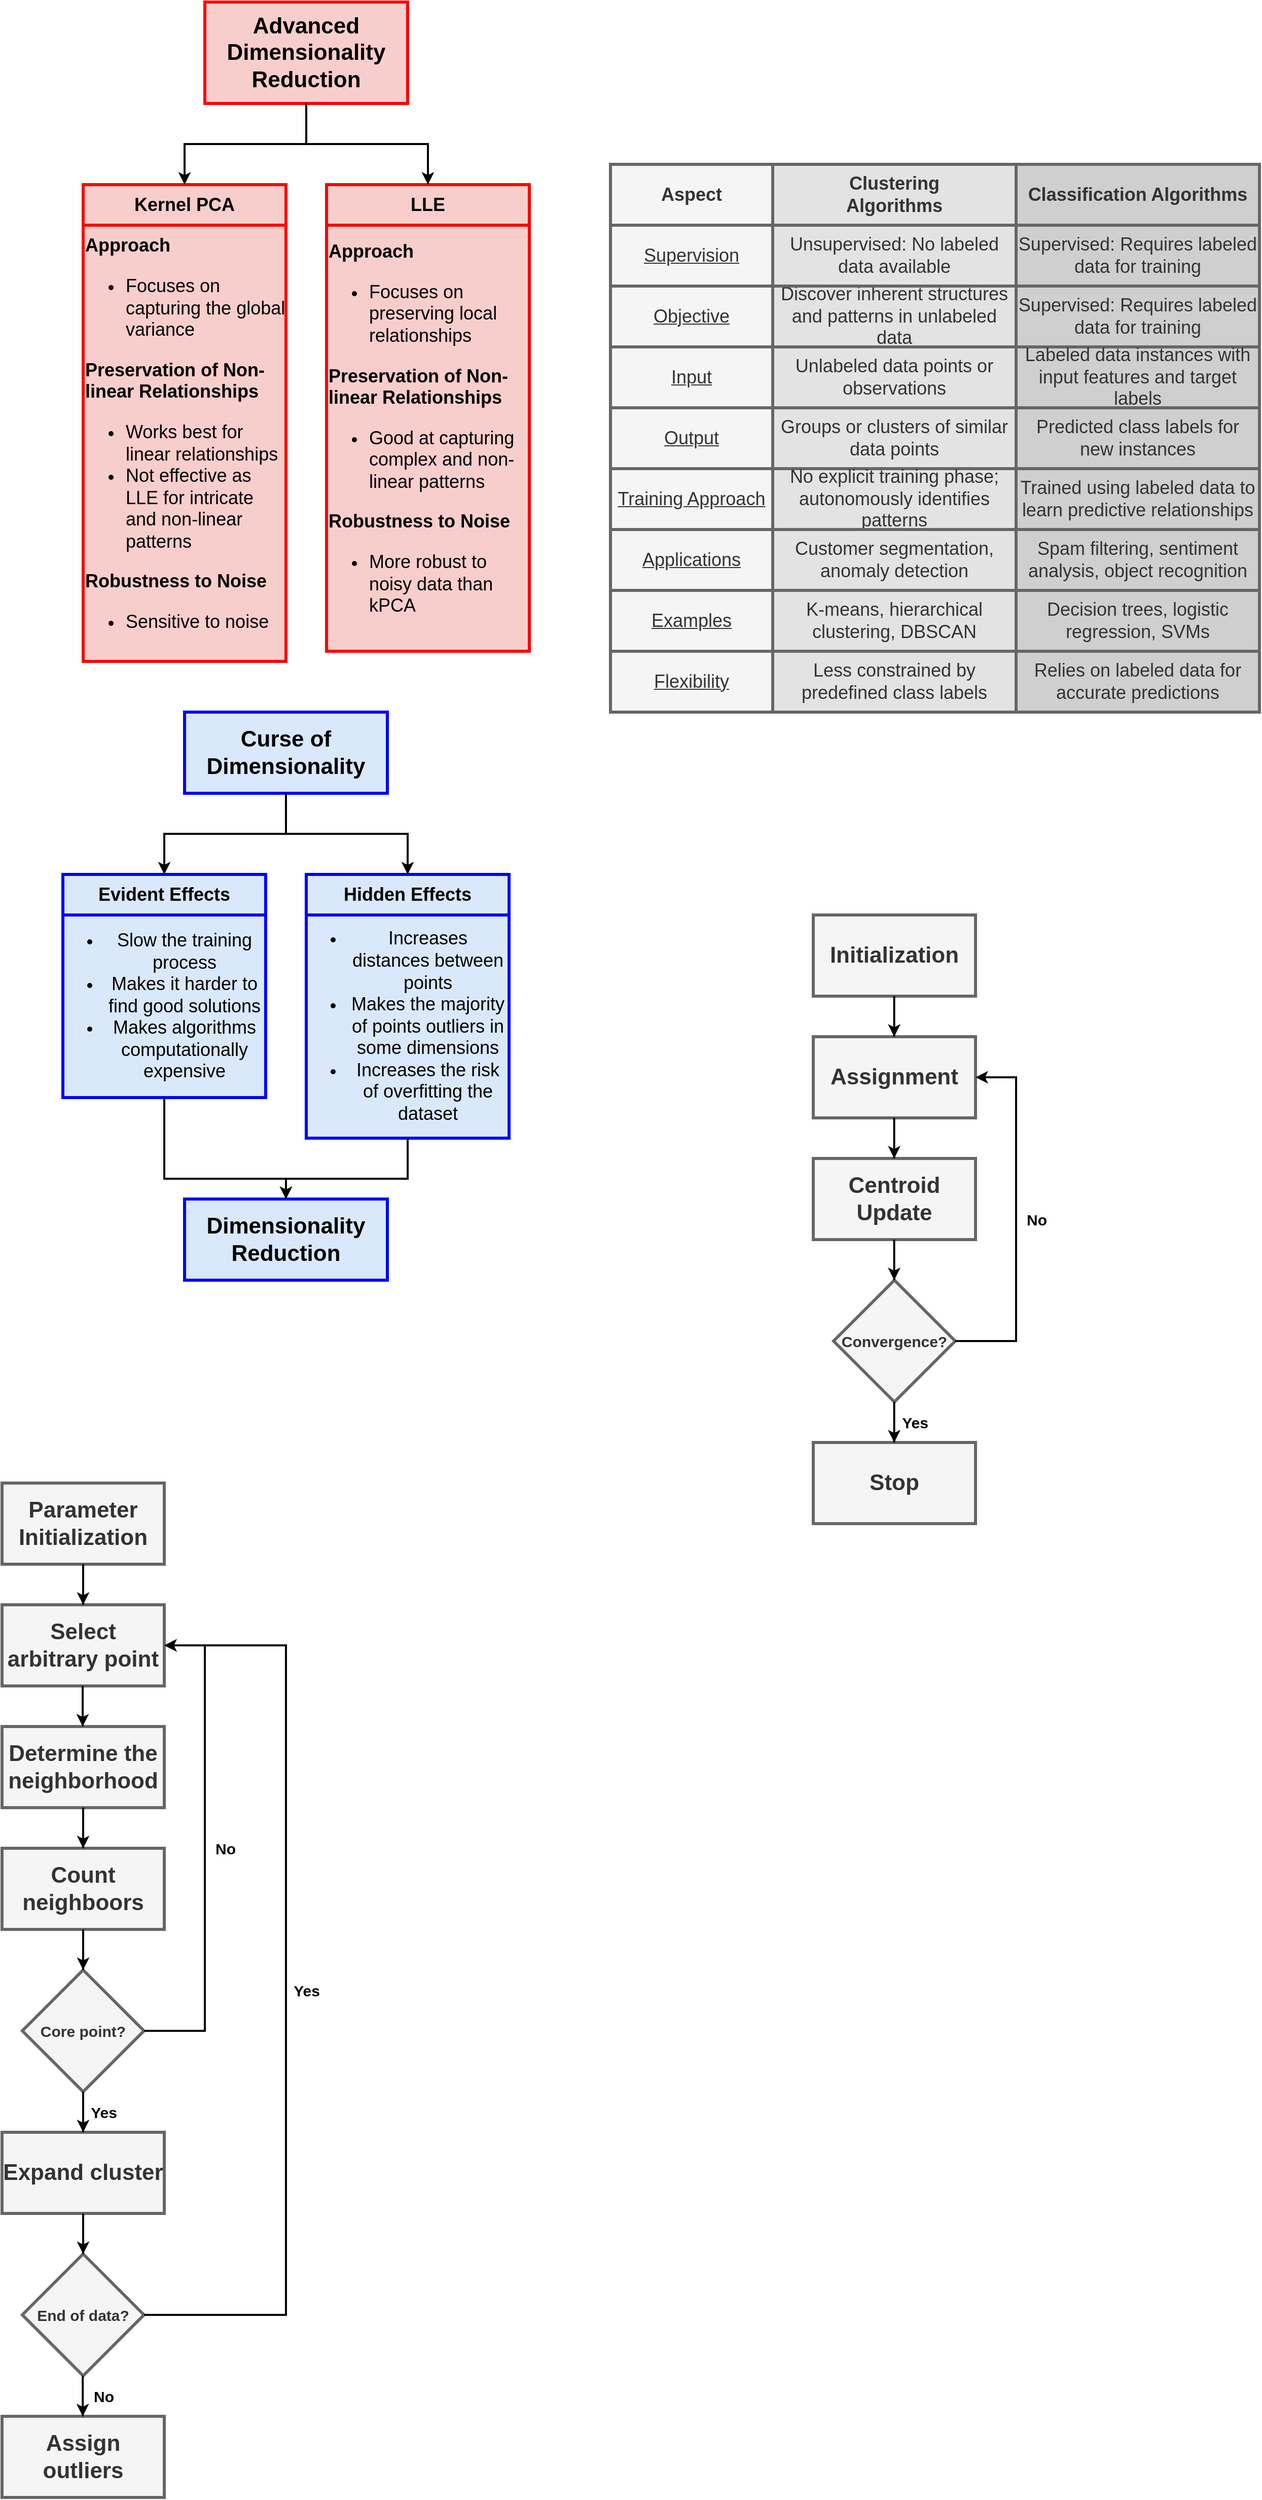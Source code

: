 <mxfile version="20.3.0" type="device"><diagram name="Pagina-1" id="_Ku7DFKuj9p869HL_a3B"><mxGraphModel dx="1728" dy="1067" grid="1" gridSize="10" guides="1" tooltips="1" connect="1" arrows="1" fold="1" page="1" pageScale="1" pageWidth="827" pageHeight="1169" math="0" shadow="0"><root><mxCell id="0"/><mxCell id="1" parent="0"/><mxCell id="SOh67ngwqMWoOvZ5lUgT-1" value="Advanced Dimensionality Reduction" style="rounded=0;whiteSpace=wrap;html=1;fillColor=#f8cecc;strokeColor=#FF0000;fontStyle=1;fontSize=22;strokeWidth=3;" parent="1" vertex="1"><mxGeometry x="280" y="100" width="200" height="100" as="geometry"/></mxCell><mxCell id="SOh67ngwqMWoOvZ5lUgT-2" value="Kernel PCA" style="rounded=0;whiteSpace=wrap;html=1;fillColor=#f8cecc;strokeColor=#FF0000;fontStyle=1;fontSize=18;strokeWidth=3;" parent="1" vertex="1"><mxGeometry x="160" y="280" width="200" height="40" as="geometry"/></mxCell><mxCell id="SOh67ngwqMWoOvZ5lUgT-3" value="Approach&lt;br&gt;&lt;ul style=&quot;font-weight: normal;&quot;&gt;&lt;li&gt;&lt;span style=&quot;font-weight: normal;&quot;&gt;Focuses on capturing the global variance&lt;/span&gt;&lt;/li&gt;&lt;/ul&gt;&lt;div style=&quot;border-color: var(--border-color);&quot;&gt;Preservation of Non-linear Relationships&lt;/div&gt;&lt;div style=&quot;border-color: var(--border-color);&quot;&gt;&lt;ul style=&quot;border-color: var(--border-color);&quot;&gt;&lt;li style=&quot;border-color: var(--border-color);&quot;&gt;&lt;span style=&quot;font-weight: 400;&quot;&gt;Works best for linear relationships&lt;/span&gt;&lt;/li&gt;&lt;li style=&quot;border-color: var(--border-color);&quot;&gt;&lt;span style=&quot;font-weight: 400;&quot;&gt;Not effective as LLE for intricate and non-linear patterns&lt;/span&gt;&lt;/li&gt;&lt;/ul&gt;Robustness to Noise&lt;span style=&quot;font-weight: 400;&quot;&gt;&lt;br&gt;&lt;/span&gt;&lt;/div&gt;&lt;div style=&quot;border-color: var(--border-color);&quot;&gt;&lt;ul&gt;&lt;li&gt;&lt;span style=&quot;font-weight: normal;&quot;&gt;Sensitive to noise&lt;/span&gt;&lt;br&gt;&lt;/li&gt;&lt;/ul&gt;&lt;/div&gt;" style="rounded=0;whiteSpace=wrap;html=1;fillColor=#f8cecc;strokeColor=#FF0000;fontStyle=1;fontSize=18;align=left;strokeWidth=3;" parent="1" vertex="1"><mxGeometry x="160" y="320" width="200" height="430" as="geometry"/></mxCell><mxCell id="SOh67ngwqMWoOvZ5lUgT-4" value="LLE" style="rounded=0;whiteSpace=wrap;html=1;fillColor=#f8cecc;strokeColor=#FF0000;fontStyle=1;fontSize=18;strokeWidth=3;" parent="1" vertex="1"><mxGeometry x="400" y="280" width="200" height="40" as="geometry"/></mxCell><mxCell id="SOh67ngwqMWoOvZ5lUgT-6" value="" style="endArrow=classic;html=1;rounded=0;exitX=0.5;exitY=1;exitDx=0;exitDy=0;entryX=0.5;entryY=0;entryDx=0;entryDy=0;strokeWidth=2;" parent="1" target="SOh67ngwqMWoOvZ5lUgT-4" edge="1"><mxGeometry width="50" height="50" relative="1" as="geometry"><mxPoint x="380" y="200" as="sourcePoint"/><mxPoint x="620" y="280" as="targetPoint"/><Array as="points"><mxPoint x="380" y="240"/><mxPoint x="500" y="240"/></Array></mxGeometry></mxCell><mxCell id="SOh67ngwqMWoOvZ5lUgT-7" value="" style="endArrow=classic;html=1;rounded=0;exitX=0.5;exitY=1;exitDx=0;exitDy=0;entryX=0.5;entryY=0;entryDx=0;entryDy=0;strokeWidth=2;" parent="1" source="SOh67ngwqMWoOvZ5lUgT-1" target="SOh67ngwqMWoOvZ5lUgT-2" edge="1"><mxGeometry width="50" height="50" relative="1" as="geometry"><mxPoint x="390" y="210" as="sourcePoint"/><mxPoint x="510" y="290" as="targetPoint"/><Array as="points"><mxPoint x="380" y="240"/><mxPoint x="260" y="240"/></Array></mxGeometry></mxCell><mxCell id="SOh67ngwqMWoOvZ5lUgT-8" value="&lt;span style=&quot;background-color: initial;&quot;&gt;&lt;div style=&quot;&quot;&gt;Approach&lt;/div&gt;&lt;div style=&quot;&quot;&gt;&lt;ul style=&quot;font-weight: 400;&quot;&gt;&lt;li&gt;Focuses on preserving local relationships&lt;/li&gt;&lt;/ul&gt;Preservation of Non-linear Relationships&lt;/div&gt;&lt;div style=&quot;&quot;&gt;&lt;ul&gt;&lt;li&gt;&lt;span style=&quot;font-weight: 400;&quot;&gt;Good at capturing complex and non-linear patterns&lt;/span&gt;&lt;/li&gt;&lt;/ul&gt;&lt;div&gt;&lt;div style=&quot;border-color: var(--border-color);&quot;&gt;Robustness to Noise&lt;br style=&quot;border-color: var(--border-color);&quot;&gt;&lt;/div&gt;&lt;div style=&quot;border-color: var(--border-color);&quot;&gt;&lt;ul style=&quot;border-color: var(--border-color);&quot;&gt;&lt;li style=&quot;border-color: var(--border-color);&quot;&gt;&lt;span style=&quot;font-weight: normal;&quot;&gt;More robust to noisy data than kPCA&lt;/span&gt;&lt;br&gt;&lt;/li&gt;&lt;/ul&gt;&lt;/div&gt;&lt;/div&gt;&lt;/div&gt;&lt;/span&gt;" style="rounded=0;whiteSpace=wrap;html=1;fillColor=#f8cecc;strokeColor=#FF0000;fontStyle=1;fontSize=18;align=left;strokeWidth=3;" parent="1" vertex="1"><mxGeometry x="400" y="320" width="200" height="420" as="geometry"/></mxCell><mxCell id="SOh67ngwqMWoOvZ5lUgT-9" value="Curse of Dimensionality" style="rounded=0;whiteSpace=wrap;html=1;fillColor=#dae8fc;strokeColor=#0000FF;fontStyle=1;fontSize=22;strokeWidth=3;" parent="1" vertex="1"><mxGeometry x="260" y="800" width="200" height="80" as="geometry"/></mxCell><mxCell id="SOh67ngwqMWoOvZ5lUgT-10" value="" style="endArrow=classic;html=1;rounded=0;exitX=0.5;exitY=1;exitDx=0;exitDy=0;entryX=0.5;entryY=0;entryDx=0;entryDy=0;strokeWidth=2;" parent="1" edge="1"><mxGeometry width="50" height="50" relative="1" as="geometry"><mxPoint x="360" y="880" as="sourcePoint"/><mxPoint x="480" y="960" as="targetPoint"/><Array as="points"><mxPoint x="360" y="920"/><mxPoint x="480" y="920"/></Array></mxGeometry></mxCell><mxCell id="SOh67ngwqMWoOvZ5lUgT-11" value="" style="endArrow=classic;html=1;rounded=0;exitX=0.5;exitY=1;exitDx=0;exitDy=0;entryX=0.5;entryY=0;entryDx=0;entryDy=0;strokeWidth=2;" parent="1" edge="1"><mxGeometry width="50" height="50" relative="1" as="geometry"><mxPoint x="360" y="880" as="sourcePoint"/><mxPoint x="240" y="960" as="targetPoint"/><Array as="points"><mxPoint x="360" y="920"/><mxPoint x="240" y="920"/></Array></mxGeometry></mxCell><mxCell id="SOh67ngwqMWoOvZ5lUgT-12" value="Evident Effects" style="rounded=0;whiteSpace=wrap;html=1;fillColor=#dae8fc;strokeColor=#0000FF;fontStyle=1;fontSize=18;strokeWidth=3;" parent="1" vertex="1"><mxGeometry x="140" y="960" width="200" height="40" as="geometry"/></mxCell><mxCell id="SOh67ngwqMWoOvZ5lUgT-13" value="&lt;ul style=&quot;font-size: 18px;&quot;&gt;&lt;li style=&quot;font-size: 18px;&quot;&gt;&lt;span style=&quot;font-weight: 400;&quot;&gt;Slow the training process&lt;/span&gt;&lt;/li&gt;&lt;li style=&quot;font-size: 18px;&quot;&gt;&lt;span style=&quot;font-weight: 400;&quot;&gt;Makes it harder to find good solutions&lt;/span&gt;&lt;/li&gt;&lt;li style=&quot;font-size: 18px;&quot;&gt;&lt;span style=&quot;font-weight: 400;&quot;&gt;Makes algorithms computationally expensive&lt;/span&gt;&lt;/li&gt;&lt;/ul&gt;" style="rounded=0;whiteSpace=wrap;html=1;fillColor=#dae8fc;strokeColor=#0000FF;fontStyle=1;fontSize=18;align=center;strokeWidth=3;" parent="1" vertex="1"><mxGeometry x="140" y="1000" width="200" height="180" as="geometry"/></mxCell><mxCell id="SOh67ngwqMWoOvZ5lUgT-14" value="Hidden Effects" style="rounded=0;whiteSpace=wrap;html=1;fillColor=#dae8fc;strokeColor=#0000FF;fontStyle=1;fontSize=18;strokeWidth=3;" parent="1" vertex="1"><mxGeometry x="380" y="960" width="200" height="40" as="geometry"/></mxCell><mxCell id="SOh67ngwqMWoOvZ5lUgT-15" value="&lt;ul style=&quot;font-size: 18px;&quot;&gt;&lt;li style=&quot;font-size: 18px;&quot;&gt;&lt;span style=&quot;font-weight: 400;&quot;&gt;Increases distances between points&lt;/span&gt;&lt;/li&gt;&lt;li style=&quot;font-size: 18px;&quot;&gt;&lt;span style=&quot;font-weight: 400;&quot;&gt;Makes the majority of points outliers in some dimensions&lt;/span&gt;&lt;/li&gt;&lt;li style=&quot;font-size: 18px;&quot;&gt;&lt;span style=&quot;font-weight: 400;&quot;&gt;Increases the risk of overfitting the dataset&lt;/span&gt;&lt;/li&gt;&lt;/ul&gt;" style="rounded=0;whiteSpace=wrap;html=1;fillColor=#dae8fc;strokeColor=#0000FF;fontStyle=1;fontSize=18;align=center;strokeWidth=3;" parent="1" vertex="1"><mxGeometry x="380" y="1000" width="200" height="220" as="geometry"/></mxCell><mxCell id="SOh67ngwqMWoOvZ5lUgT-16" value="" style="endArrow=classic;html=1;rounded=0;exitX=0.5;exitY=1;exitDx=0;exitDy=0;entryX=0.5;entryY=0;entryDx=0;entryDy=0;strokeWidth=2;" parent="1" target="SOh67ngwqMWoOvZ5lUgT-17" edge="1"><mxGeometry width="50" height="50" relative="1" as="geometry"><mxPoint x="240" y="1180" as="sourcePoint"/><mxPoint x="120" y="1260" as="targetPoint"/><Array as="points"><mxPoint x="240" y="1260"/><mxPoint x="360" y="1260"/></Array></mxGeometry></mxCell><mxCell id="SOh67ngwqMWoOvZ5lUgT-17" value="Dimensionality Reduction" style="rounded=0;whiteSpace=wrap;html=1;fillColor=#dae8fc;strokeColor=#0000FF;fontStyle=1;fontSize=22;strokeWidth=3;" parent="1" vertex="1"><mxGeometry x="260" y="1280" width="200" height="80" as="geometry"/></mxCell><mxCell id="SOh67ngwqMWoOvZ5lUgT-18" value="" style="endArrow=classic;html=1;rounded=0;exitX=0.5;exitY=1;exitDx=0;exitDy=0;entryX=0.5;entryY=0;entryDx=0;entryDy=0;strokeWidth=2;" parent="1" source="SOh67ngwqMWoOvZ5lUgT-15" target="SOh67ngwqMWoOvZ5lUgT-17" edge="1"><mxGeometry width="50" height="50" relative="1" as="geometry"><mxPoint x="250" y="1190" as="sourcePoint"/><mxPoint x="370" y="1290" as="targetPoint"/><Array as="points"><mxPoint x="480" y="1260"/><mxPoint x="360" y="1260"/></Array></mxGeometry></mxCell><mxCell id="NTU6eCCCgmpcNq3_eeMZ-1" value="Clustering &lt;br&gt;Algorithms" style="rounded=0;whiteSpace=wrap;html=1;fillColor=#E3E3E3;strokeColor=#666666;fontStyle=1;fontSize=18;strokeWidth=3;fontColor=#333333;" parent="1" vertex="1"><mxGeometry x="840" y="260" width="240" height="60" as="geometry"/></mxCell><mxCell id="NTU6eCCCgmpcNq3_eeMZ-3" value="Classification Algorithms" style="rounded=0;whiteSpace=wrap;html=1;fillColor=#CFCFCF;strokeColor=#666666;fontStyle=1;fontSize=18;strokeWidth=3;fontColor=#333333;" parent="1" vertex="1"><mxGeometry x="1080" y="260" width="240" height="60" as="geometry"/></mxCell><mxCell id="NTU6eCCCgmpcNq3_eeMZ-4" value="Aspect" style="rounded=0;whiteSpace=wrap;html=1;fillColor=#f5f5f5;strokeColor=#666666;fontStyle=1;fontSize=18;strokeWidth=3;fontColor=#333333;" parent="1" vertex="1"><mxGeometry x="680" y="260" width="160" height="60" as="geometry"/></mxCell><mxCell id="NTU6eCCCgmpcNq3_eeMZ-6" value="Supervision" style="rounded=0;whiteSpace=wrap;html=1;fillColor=#f5f5f5;strokeColor=#666666;fontStyle=4;fontSize=18;strokeWidth=3;fontColor=#333333;" parent="1" vertex="1"><mxGeometry x="680" y="320" width="160" height="60" as="geometry"/></mxCell><mxCell id="NTU6eCCCgmpcNq3_eeMZ-7" value="Unsupervised: No labeled data available" style="rounded=0;whiteSpace=wrap;html=1;fillColor=#f5f5f5;strokeColor=#666666;fontStyle=0;fontSize=18;strokeWidth=3;fontColor=#333333;" parent="1" vertex="1"><mxGeometry x="840" y="320" width="240" height="60" as="geometry"/></mxCell><mxCell id="NTU6eCCCgmpcNq3_eeMZ-8" value="Supervised: Requires labeled data for training" style="rounded=0;whiteSpace=wrap;html=1;fillColor=#CFCFCF;strokeColor=#666666;fontStyle=0;fontSize=18;strokeWidth=3;fontColor=#333333;" parent="1" vertex="1"><mxGeometry x="1080" y="320" width="240" height="60" as="geometry"/></mxCell><mxCell id="NTU6eCCCgmpcNq3_eeMZ-9" value="Objective" style="rounded=0;whiteSpace=wrap;html=1;fillColor=#f5f5f5;strokeColor=#666666;fontStyle=4;fontSize=18;strokeWidth=3;fontColor=#333333;" parent="1" vertex="1"><mxGeometry x="680" y="380" width="160" height="60" as="geometry"/></mxCell><mxCell id="NTU6eCCCgmpcNq3_eeMZ-10" value="Discover inherent structures and patterns in unlabeled data" style="rounded=0;whiteSpace=wrap;html=1;fillColor=#E3E3E3;strokeColor=#666666;fontStyle=0;fontSize=18;strokeWidth=3;fontColor=#333333;" parent="1" vertex="1"><mxGeometry x="840" y="380" width="240" height="60" as="geometry"/></mxCell><mxCell id="NTU6eCCCgmpcNq3_eeMZ-11" value="Supervised: Requires labeled data for training" style="rounded=0;whiteSpace=wrap;html=1;fillColor=#CFCFCF;strokeColor=#666666;fontStyle=0;fontSize=18;strokeWidth=3;fontColor=#333333;" parent="1" vertex="1"><mxGeometry x="1080" y="380" width="240" height="60" as="geometry"/></mxCell><mxCell id="NTU6eCCCgmpcNq3_eeMZ-12" value="Input" style="rounded=0;whiteSpace=wrap;html=1;fillColor=#f5f5f5;strokeColor=#666666;fontStyle=4;fontSize=18;strokeWidth=3;fontColor=#333333;" parent="1" vertex="1"><mxGeometry x="680" y="440" width="160" height="60" as="geometry"/></mxCell><mxCell id="NTU6eCCCgmpcNq3_eeMZ-13" value="Unlabeled data points or observations" style="rounded=0;whiteSpace=wrap;html=1;fillColor=#E3E3E3;strokeColor=#666666;fontStyle=0;fontSize=18;strokeWidth=3;fontColor=#333333;" parent="1" vertex="1"><mxGeometry x="840" y="440" width="240" height="60" as="geometry"/></mxCell><mxCell id="NTU6eCCCgmpcNq3_eeMZ-14" value="Labeled data instances with input features and target labels" style="rounded=0;whiteSpace=wrap;html=1;fillColor=#CFCFCF;strokeColor=#666666;fontStyle=0;fontSize=18;strokeWidth=3;fontColor=#333333;" parent="1" vertex="1"><mxGeometry x="1080" y="440" width="240" height="60" as="geometry"/></mxCell><mxCell id="NTU6eCCCgmpcNq3_eeMZ-15" value="Output" style="rounded=0;whiteSpace=wrap;html=1;fillColor=#f5f5f5;strokeColor=#666666;fontStyle=4;fontSize=18;strokeWidth=3;fontColor=#333333;" parent="1" vertex="1"><mxGeometry x="680" y="500" width="160" height="60" as="geometry"/></mxCell><mxCell id="NTU6eCCCgmpcNq3_eeMZ-16" value="Groups or clusters of similar data points" style="rounded=0;whiteSpace=wrap;html=1;fillColor=#E3E3E3;strokeColor=#666666;fontStyle=0;fontSize=18;strokeWidth=3;fontColor=#333333;" parent="1" vertex="1"><mxGeometry x="840" y="500" width="240" height="60" as="geometry"/></mxCell><mxCell id="NTU6eCCCgmpcNq3_eeMZ-17" value="Predicted class labels for new instances" style="rounded=0;whiteSpace=wrap;html=1;fillColor=#CFCFCF;strokeColor=#666666;fontStyle=0;fontSize=18;strokeWidth=3;fontColor=#333333;" parent="1" vertex="1"><mxGeometry x="1080" y="500" width="240" height="60" as="geometry"/></mxCell><mxCell id="NTU6eCCCgmpcNq3_eeMZ-18" value="Supervision" style="rounded=0;whiteSpace=wrap;html=1;fillColor=#f5f5f5;strokeColor=#666666;fontStyle=4;fontSize=18;strokeWidth=3;fontColor=#333333;" parent="1" vertex="1"><mxGeometry x="680" y="320" width="160" height="60" as="geometry"/></mxCell><mxCell id="NTU6eCCCgmpcNq3_eeMZ-19" value="Unsupervised: No labeled data available" style="rounded=0;whiteSpace=wrap;html=1;fillColor=#E3E3E3;strokeColor=#666666;fontStyle=0;fontSize=18;strokeWidth=3;fontColor=#333333;" parent="1" vertex="1"><mxGeometry x="840" y="320" width="240" height="60" as="geometry"/></mxCell><mxCell id="NTU6eCCCgmpcNq3_eeMZ-22" value="Trained using labeled data to learn predictive relationships" style="rounded=0;whiteSpace=wrap;html=1;fillColor=#CFCFCF;strokeColor=#666666;fontStyle=0;fontSize=18;strokeWidth=3;fontColor=#333333;" parent="1" vertex="1"><mxGeometry x="1080" y="560" width="240" height="60" as="geometry"/></mxCell><mxCell id="NTU6eCCCgmpcNq3_eeMZ-23" value="Training Approach" style="rounded=0;whiteSpace=wrap;html=1;fillColor=#f5f5f5;strokeColor=#666666;fontStyle=4;fontSize=18;strokeWidth=3;fontColor=#333333;" parent="1" vertex="1"><mxGeometry x="680" y="560" width="160" height="60" as="geometry"/></mxCell><mxCell id="NTU6eCCCgmpcNq3_eeMZ-24" value="No explicit training phase; autonomously identifies patterns" style="rounded=0;whiteSpace=wrap;html=1;fillColor=#E3E3E3;strokeColor=#666666;fontStyle=0;fontSize=18;strokeWidth=3;fontColor=#333333;" parent="1" vertex="1"><mxGeometry x="840" y="560" width="240" height="60" as="geometry"/></mxCell><mxCell id="NTU6eCCCgmpcNq3_eeMZ-25" value="Spam filtering, sentiment analysis, object recognition" style="rounded=0;whiteSpace=wrap;html=1;fillColor=#CFCFCF;strokeColor=#666666;fontStyle=0;fontSize=18;strokeWidth=3;fontColor=#333333;" parent="1" vertex="1"><mxGeometry x="1080" y="620" width="240" height="60" as="geometry"/></mxCell><mxCell id="NTU6eCCCgmpcNq3_eeMZ-26" value="Applications" style="rounded=0;whiteSpace=wrap;html=1;fillColor=#f5f5f5;strokeColor=#666666;fontStyle=4;fontSize=18;strokeWidth=3;fontColor=#333333;" parent="1" vertex="1"><mxGeometry x="680" y="620" width="160" height="60" as="geometry"/></mxCell><mxCell id="NTU6eCCCgmpcNq3_eeMZ-27" value="Customer segmentation, anomaly detection" style="rounded=0;whiteSpace=wrap;html=1;fillColor=#E3E3E3;strokeColor=#666666;fontStyle=0;fontSize=18;strokeWidth=3;fontColor=#333333;" parent="1" vertex="1"><mxGeometry x="840" y="620" width="240" height="60" as="geometry"/></mxCell><mxCell id="NTU6eCCCgmpcNq3_eeMZ-28" value="Decision trees, logistic regression, SVMs" style="rounded=0;whiteSpace=wrap;html=1;fillColor=#CFCFCF;strokeColor=#666666;fontStyle=0;fontSize=18;strokeWidth=3;fontColor=#333333;" parent="1" vertex="1"><mxGeometry x="1080" y="680" width="240" height="60" as="geometry"/></mxCell><mxCell id="NTU6eCCCgmpcNq3_eeMZ-29" value="Examples" style="rounded=0;whiteSpace=wrap;html=1;fillColor=#f5f5f5;strokeColor=#666666;fontStyle=4;fontSize=18;strokeWidth=3;fontColor=#333333;" parent="1" vertex="1"><mxGeometry x="680" y="680" width="160" height="60" as="geometry"/></mxCell><mxCell id="NTU6eCCCgmpcNq3_eeMZ-30" value="K-means, hierarchical clustering, DBSCAN" style="rounded=0;whiteSpace=wrap;html=1;fillColor=#E3E3E3;strokeColor=#666666;fontStyle=0;fontSize=18;strokeWidth=3;fontColor=#333333;" parent="1" vertex="1"><mxGeometry x="840" y="680" width="240" height="60" as="geometry"/></mxCell><mxCell id="NTU6eCCCgmpcNq3_eeMZ-31" value="Relies on labeled data for accurate predictions" style="rounded=0;whiteSpace=wrap;html=1;fillColor=#CFCFCF;strokeColor=#666666;fontStyle=0;fontSize=18;strokeWidth=3;fontColor=#333333;" parent="1" vertex="1"><mxGeometry x="1080" y="740" width="240" height="60" as="geometry"/></mxCell><mxCell id="NTU6eCCCgmpcNq3_eeMZ-32" value="Flexibility" style="rounded=0;whiteSpace=wrap;html=1;fillColor=#f5f5f5;strokeColor=#666666;fontStyle=4;fontSize=18;strokeWidth=3;fontColor=#333333;" parent="1" vertex="1"><mxGeometry x="680" y="740" width="160" height="60" as="geometry"/></mxCell><mxCell id="NTU6eCCCgmpcNq3_eeMZ-33" value="Less constrained by predefined class labels" style="rounded=0;whiteSpace=wrap;html=1;fillColor=#E3E3E3;strokeColor=#666666;fontStyle=0;fontSize=18;strokeWidth=3;fontColor=#333333;" parent="1" vertex="1"><mxGeometry x="840" y="740" width="240" height="60" as="geometry"/></mxCell><mxCell id="pe1VKFZ1mMzWn2e_0tlE-1" value="Initialization" style="rounded=0;whiteSpace=wrap;html=1;fillColor=#f5f5f5;strokeColor=#666666;fontStyle=1;fontSize=22;strokeWidth=3;fontColor=#333333;" parent="1" vertex="1"><mxGeometry x="880" y="1000" width="160" height="80" as="geometry"/></mxCell><mxCell id="pe1VKFZ1mMzWn2e_0tlE-3" value="Assignment" style="rounded=0;whiteSpace=wrap;html=1;fillColor=#f5f5f5;strokeColor=#666666;fontStyle=1;fontSize=22;strokeWidth=3;fontColor=#333333;" parent="1" vertex="1"><mxGeometry x="880" y="1120" width="160" height="80" as="geometry"/></mxCell><mxCell id="pe1VKFZ1mMzWn2e_0tlE-4" value="Centroid Update" style="rounded=0;whiteSpace=wrap;html=1;fillColor=#f5f5f5;strokeColor=#666666;fontStyle=1;fontSize=22;strokeWidth=3;fontColor=#333333;" parent="1" vertex="1"><mxGeometry x="880" y="1240" width="160" height="80" as="geometry"/></mxCell><mxCell id="pe1VKFZ1mMzWn2e_0tlE-5" value="Convergence?" style="rhombus;whiteSpace=wrap;html=1;fillColor=#f5f5f5;fontColor=#333333;strokeColor=#666666;fontStyle=1;fontSize=15;strokeWidth=3;" parent="1" vertex="1"><mxGeometry x="900" y="1360" width="120" height="120" as="geometry"/></mxCell><mxCell id="pe1VKFZ1mMzWn2e_0tlE-6" value="Stop" style="rounded=0;whiteSpace=wrap;html=1;fillColor=#f5f5f5;strokeColor=#666666;fontStyle=1;fontSize=22;strokeWidth=3;fontColor=#333333;" parent="1" vertex="1"><mxGeometry x="880" y="1520" width="160" height="80" as="geometry"/></mxCell><mxCell id="pe1VKFZ1mMzWn2e_0tlE-8" value="" style="endArrow=classic;html=1;rounded=0;exitX=0.5;exitY=1;exitDx=0;exitDy=0;strokeWidth=2;" parent="1" edge="1"><mxGeometry width="50" height="50" relative="1" as="geometry"><mxPoint x="959.8" y="1080" as="sourcePoint"/><mxPoint x="959.8" y="1120" as="targetPoint"/><Array as="points"><mxPoint x="959.8" y="1120"/><mxPoint x="959.8" y="1100"/></Array></mxGeometry></mxCell><mxCell id="pe1VKFZ1mMzWn2e_0tlE-9" value="" style="endArrow=classic;html=1;rounded=0;exitX=0.5;exitY=1;exitDx=0;exitDy=0;strokeWidth=2;" parent="1" edge="1"><mxGeometry width="50" height="50" relative="1" as="geometry"><mxPoint x="959.8" y="1200" as="sourcePoint"/><mxPoint x="959.8" y="1240" as="targetPoint"/><Array as="points"><mxPoint x="959.8" y="1240"/><mxPoint x="959.8" y="1220"/></Array></mxGeometry></mxCell><mxCell id="pe1VKFZ1mMzWn2e_0tlE-10" value="" style="endArrow=classic;html=1;rounded=0;exitX=0.5;exitY=1;exitDx=0;exitDy=0;strokeWidth=2;" parent="1" edge="1"><mxGeometry width="50" height="50" relative="1" as="geometry"><mxPoint x="959.8" y="1320" as="sourcePoint"/><mxPoint x="959.8" y="1360" as="targetPoint"/><Array as="points"><mxPoint x="959.8" y="1360"/><mxPoint x="959.8" y="1340"/></Array></mxGeometry></mxCell><mxCell id="pe1VKFZ1mMzWn2e_0tlE-11" value="Yes" style="endArrow=classic;html=1;rounded=0;exitX=0.5;exitY=1;exitDx=0;exitDy=0;strokeWidth=2;fontSize=15;fontStyle=1" parent="1" edge="1"><mxGeometry x="0.5" y="20" width="50" height="50" relative="1" as="geometry"><mxPoint x="959.8" y="1480" as="sourcePoint"/><mxPoint x="959.8" y="1520" as="targetPoint"/><Array as="points"><mxPoint x="959.8" y="1520"/><mxPoint x="959.8" y="1500"/></Array><mxPoint as="offset"/></mxGeometry></mxCell><mxCell id="pe1VKFZ1mMzWn2e_0tlE-12" value="No" style="endArrow=classic;html=1;rounded=0;exitX=0.5;exitY=1;exitDx=0;exitDy=0;strokeWidth=2;entryX=1;entryY=0.5;entryDx=0;entryDy=0;fontSize=15;fontStyle=1" parent="1" target="pe1VKFZ1mMzWn2e_0tlE-3" edge="1"><mxGeometry y="-20" width="50" height="50" relative="1" as="geometry"><mxPoint x="1020" y="1420" as="sourcePoint"/><mxPoint x="1020" y="1460" as="targetPoint"/><Array as="points"><mxPoint x="1080" y="1420"/><mxPoint x="1080" y="1160"/></Array><mxPoint as="offset"/></mxGeometry></mxCell><mxCell id="rDyUcOI2WmyKjZLy8VZc-1" value="Parameter&lt;br&gt;Initialization" style="rounded=0;whiteSpace=wrap;html=1;fillColor=#f5f5f5;strokeColor=#666666;fontStyle=1;fontSize=22;strokeWidth=3;fontColor=#333333;" vertex="1" parent="1"><mxGeometry x="80" y="1560" width="160" height="80" as="geometry"/></mxCell><mxCell id="rDyUcOI2WmyKjZLy8VZc-2" value="Select arbitrary point" style="rounded=0;whiteSpace=wrap;html=1;fillColor=#f5f5f5;strokeColor=#666666;fontStyle=1;fontSize=22;strokeWidth=3;fontColor=#333333;" vertex="1" parent="1"><mxGeometry x="80" y="1680" width="160" height="80" as="geometry"/></mxCell><mxCell id="rDyUcOI2WmyKjZLy8VZc-3" value="Determine the neighborhood" style="rounded=0;whiteSpace=wrap;html=1;fillColor=#f5f5f5;strokeColor=#666666;fontStyle=1;fontSize=22;strokeWidth=3;fontColor=#333333;" vertex="1" parent="1"><mxGeometry x="80" y="1800" width="160" height="80" as="geometry"/></mxCell><mxCell id="rDyUcOI2WmyKjZLy8VZc-4" value="Count neighboors" style="rounded=0;whiteSpace=wrap;html=1;fillColor=#f5f5f5;strokeColor=#666666;fontStyle=1;fontSize=22;strokeWidth=3;fontColor=#333333;" vertex="1" parent="1"><mxGeometry x="80" y="1920" width="160" height="80" as="geometry"/></mxCell><mxCell id="rDyUcOI2WmyKjZLy8VZc-5" value="Core point?" style="rhombus;whiteSpace=wrap;html=1;fillColor=#f5f5f5;fontColor=#333333;strokeColor=#666666;fontStyle=1;fontSize=15;strokeWidth=3;" vertex="1" parent="1"><mxGeometry x="100" y="2040" width="120" height="120" as="geometry"/></mxCell><mxCell id="rDyUcOI2WmyKjZLy8VZc-6" value="Expand cluster" style="rounded=0;whiteSpace=wrap;html=1;fillColor=#f5f5f5;strokeColor=#666666;fontStyle=1;fontSize=22;strokeWidth=3;fontColor=#333333;" vertex="1" parent="1"><mxGeometry x="80" y="2200" width="160" height="80" as="geometry"/></mxCell><mxCell id="rDyUcOI2WmyKjZLy8VZc-7" value="No" style="endArrow=classic;html=1;rounded=0;exitX=0.5;exitY=1;exitDx=0;exitDy=0;strokeWidth=2;entryX=1;entryY=0.5;entryDx=0;entryDy=0;fontSize=15;fontStyle=1" edge="1" parent="1" target="rDyUcOI2WmyKjZLy8VZc-2"><mxGeometry y="-20" width="50" height="50" relative="1" as="geometry"><mxPoint x="220" y="2100" as="sourcePoint"/><mxPoint x="240" y="1840" as="targetPoint"/><Array as="points"><mxPoint x="280" y="2100"/><mxPoint x="280" y="1720"/></Array><mxPoint as="offset"/></mxGeometry></mxCell><mxCell id="rDyUcOI2WmyKjZLy8VZc-8" value="End of data?" style="rhombus;whiteSpace=wrap;html=1;fillColor=#f5f5f5;fontColor=#333333;strokeColor=#666666;fontStyle=1;fontSize=15;strokeWidth=3;" vertex="1" parent="1"><mxGeometry x="100" y="2320" width="120" height="120" as="geometry"/></mxCell><mxCell id="rDyUcOI2WmyKjZLy8VZc-9" value="Yes" style="endArrow=classic;html=1;rounded=0;exitX=0.5;exitY=1;exitDx=0;exitDy=0;strokeWidth=2;entryX=1;entryY=0.5;entryDx=0;entryDy=0;fontSize=15;fontStyle=1" edge="1" parent="1" target="rDyUcOI2WmyKjZLy8VZc-2"><mxGeometry y="-20" width="50" height="50" relative="1" as="geometry"><mxPoint x="220" y="2380" as="sourcePoint"/><mxPoint x="240" y="2000" as="targetPoint"/><Array as="points"><mxPoint x="360" y="2380"/><mxPoint x="360" y="1720"/></Array><mxPoint as="offset"/></mxGeometry></mxCell><mxCell id="rDyUcOI2WmyKjZLy8VZc-10" value="Assign outliers" style="rounded=0;whiteSpace=wrap;html=1;fillColor=#f5f5f5;strokeColor=#666666;fontStyle=1;fontSize=22;strokeWidth=3;fontColor=#333333;" vertex="1" parent="1"><mxGeometry x="80" y="2480" width="160" height="80" as="geometry"/></mxCell><mxCell id="rDyUcOI2WmyKjZLy8VZc-11" value="" style="endArrow=classic;html=1;rounded=0;exitX=0.5;exitY=1;exitDx=0;exitDy=0;strokeWidth=2;" edge="1" parent="1"><mxGeometry width="50" height="50" relative="1" as="geometry"><mxPoint x="160.0" y="1640.0" as="sourcePoint"/><mxPoint x="160.0" y="1680.0" as="targetPoint"/><Array as="points"><mxPoint x="160" y="1680"/><mxPoint x="160" y="1660"/></Array></mxGeometry></mxCell><mxCell id="rDyUcOI2WmyKjZLy8VZc-12" value="" style="endArrow=classic;html=1;rounded=0;exitX=0.5;exitY=1;exitDx=0;exitDy=0;strokeWidth=2;" edge="1" parent="1"><mxGeometry width="50" height="50" relative="1" as="geometry"><mxPoint x="159.52" y="1760.0" as="sourcePoint"/><mxPoint x="159.52" y="1800" as="targetPoint"/><Array as="points"><mxPoint x="159.52" y="1800"/><mxPoint x="159.52" y="1780"/></Array></mxGeometry></mxCell><mxCell id="rDyUcOI2WmyKjZLy8VZc-13" value="" style="endArrow=classic;html=1;rounded=0;exitX=0.5;exitY=1;exitDx=0;exitDy=0;strokeWidth=2;" edge="1" parent="1"><mxGeometry width="50" height="50" relative="1" as="geometry"><mxPoint x="160.0" y="1880" as="sourcePoint"/><mxPoint x="160.0" y="1920" as="targetPoint"/><Array as="points"><mxPoint x="160" y="1920"/><mxPoint x="160" y="1900"/></Array></mxGeometry></mxCell><mxCell id="rDyUcOI2WmyKjZLy8VZc-14" value="" style="endArrow=classic;html=1;rounded=0;exitX=0.5;exitY=1;exitDx=0;exitDy=0;strokeWidth=2;" edge="1" parent="1"><mxGeometry width="50" height="50" relative="1" as="geometry"><mxPoint x="160.0" y="2000" as="sourcePoint"/><mxPoint x="160.0" y="2040" as="targetPoint"/><Array as="points"><mxPoint x="160" y="2040"/><mxPoint x="160" y="2020"/></Array></mxGeometry></mxCell><mxCell id="rDyUcOI2WmyKjZLy8VZc-15" value="" style="endArrow=classic;html=1;rounded=0;exitX=0.5;exitY=1;exitDx=0;exitDy=0;strokeWidth=2;" edge="1" parent="1"><mxGeometry width="50" height="50" relative="1" as="geometry"><mxPoint x="160.0" y="2280" as="sourcePoint"/><mxPoint x="160.0" y="2320" as="targetPoint"/><Array as="points"><mxPoint x="160" y="2320"/><mxPoint x="160" y="2300"/></Array></mxGeometry></mxCell><mxCell id="rDyUcOI2WmyKjZLy8VZc-16" value="Yes" style="endArrow=classic;html=1;rounded=0;exitX=0.5;exitY=1;exitDx=0;exitDy=0;strokeWidth=2;fontSize=15;fontStyle=1" edge="1" parent="1"><mxGeometry x="0.5" y="20" width="50" height="50" relative="1" as="geometry"><mxPoint x="160.0" y="2160" as="sourcePoint"/><mxPoint x="160.0" y="2200" as="targetPoint"/><Array as="points"><mxPoint x="160" y="2200"/><mxPoint x="160" y="2180"/></Array><mxPoint as="offset"/></mxGeometry></mxCell><mxCell id="rDyUcOI2WmyKjZLy8VZc-17" value="No" style="endArrow=classic;html=1;rounded=0;exitX=0.5;exitY=1;exitDx=0;exitDy=0;strokeWidth=2;fontSize=15;fontStyle=1" edge="1" parent="1"><mxGeometry x="0.5" y="20" width="50" height="50" relative="1" as="geometry"><mxPoint x="159.6" y="2440" as="sourcePoint"/><mxPoint x="159.6" y="2480" as="targetPoint"/><Array as="points"><mxPoint x="159.6" y="2480"/><mxPoint x="159.6" y="2460"/></Array><mxPoint as="offset"/></mxGeometry></mxCell></root></mxGraphModel></diagram></mxfile>